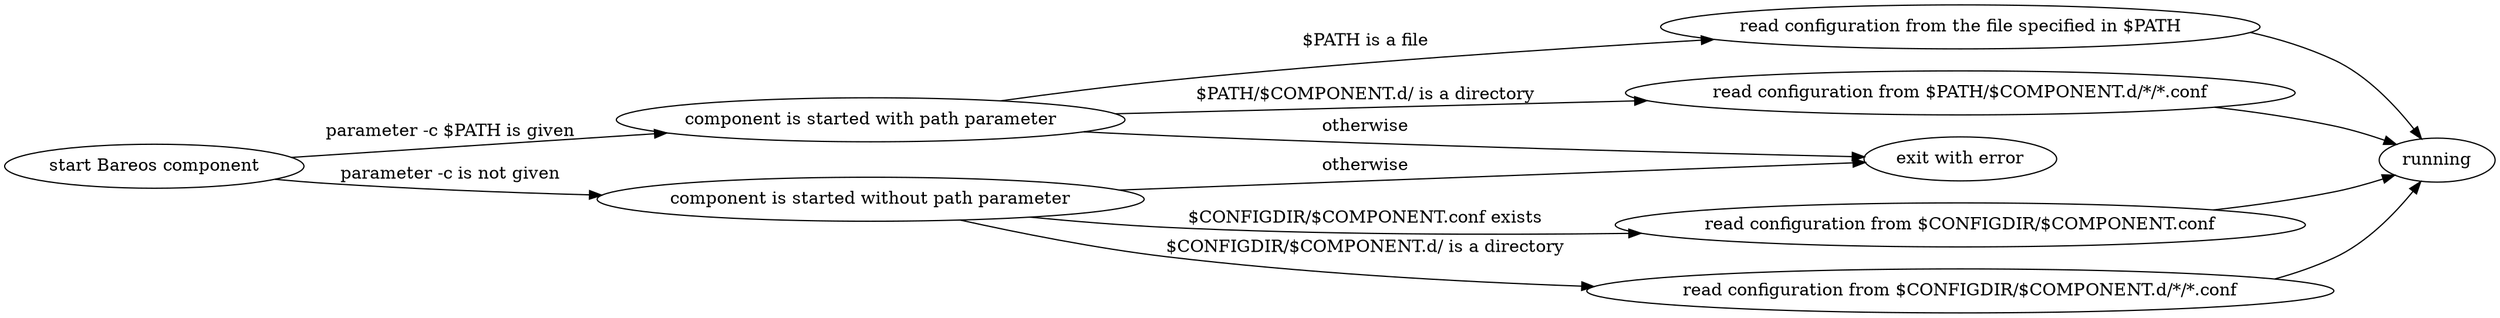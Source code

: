 digraph G {

rankdir=LR;

start[label="start Bareos component"]

path_given[label="component is started with path parameter"]
path_not_given[label="component is started without path parameter"]

config_file_path[label="read configuration from the file specified in $PATH"]
config_dir_path[label="read configuration from $PATH/$COMPONENT.d/*/*.conf"]
config_file_default[label="read configuration from $CONFIGDIR/$COMPONENT.conf"]
config_dir_default[label="read configuration from $CONFIGDIR/$COMPONENT.d/*/*.conf"]

error[label="exit with error"]

start -> path_given [label="parameter -c $PATH is given"]
path_given -> config_file_path [label="$PATH is a file"]
config_file_path -> "running" //[label="configuration is valid"]
//config_file_path -> error [label="configuration contains errors"]

path_given -> config_dir_path [label="$PATH/$COMPONENT.d/ is a directory"]
config_dir_path -> "running" //[label="configuration is valid"]
//config_dir_path -> error [label="configuration contains errors"]

path_given -> error [label="otherwise"]

start -> path_not_given [label="parameter -c is not given"]
path_not_given -> config_file_default [label="$CONFIGDIR/$COMPONENT.conf exists"]
config_file_default -> "running" //[label="configuration is valid"]
//config_file_default -> error [label="configuration contains errors"]

path_not_given -> config_dir_default [label="$CONFIGDIR/$COMPONENT.d/ is a directory"]
config_dir_default -> "running" //[label="configuration is valid"]
//config_dir_default -> error [label="configuration contains errors"]

path_not_given -> error [label="otherwise"]

}
